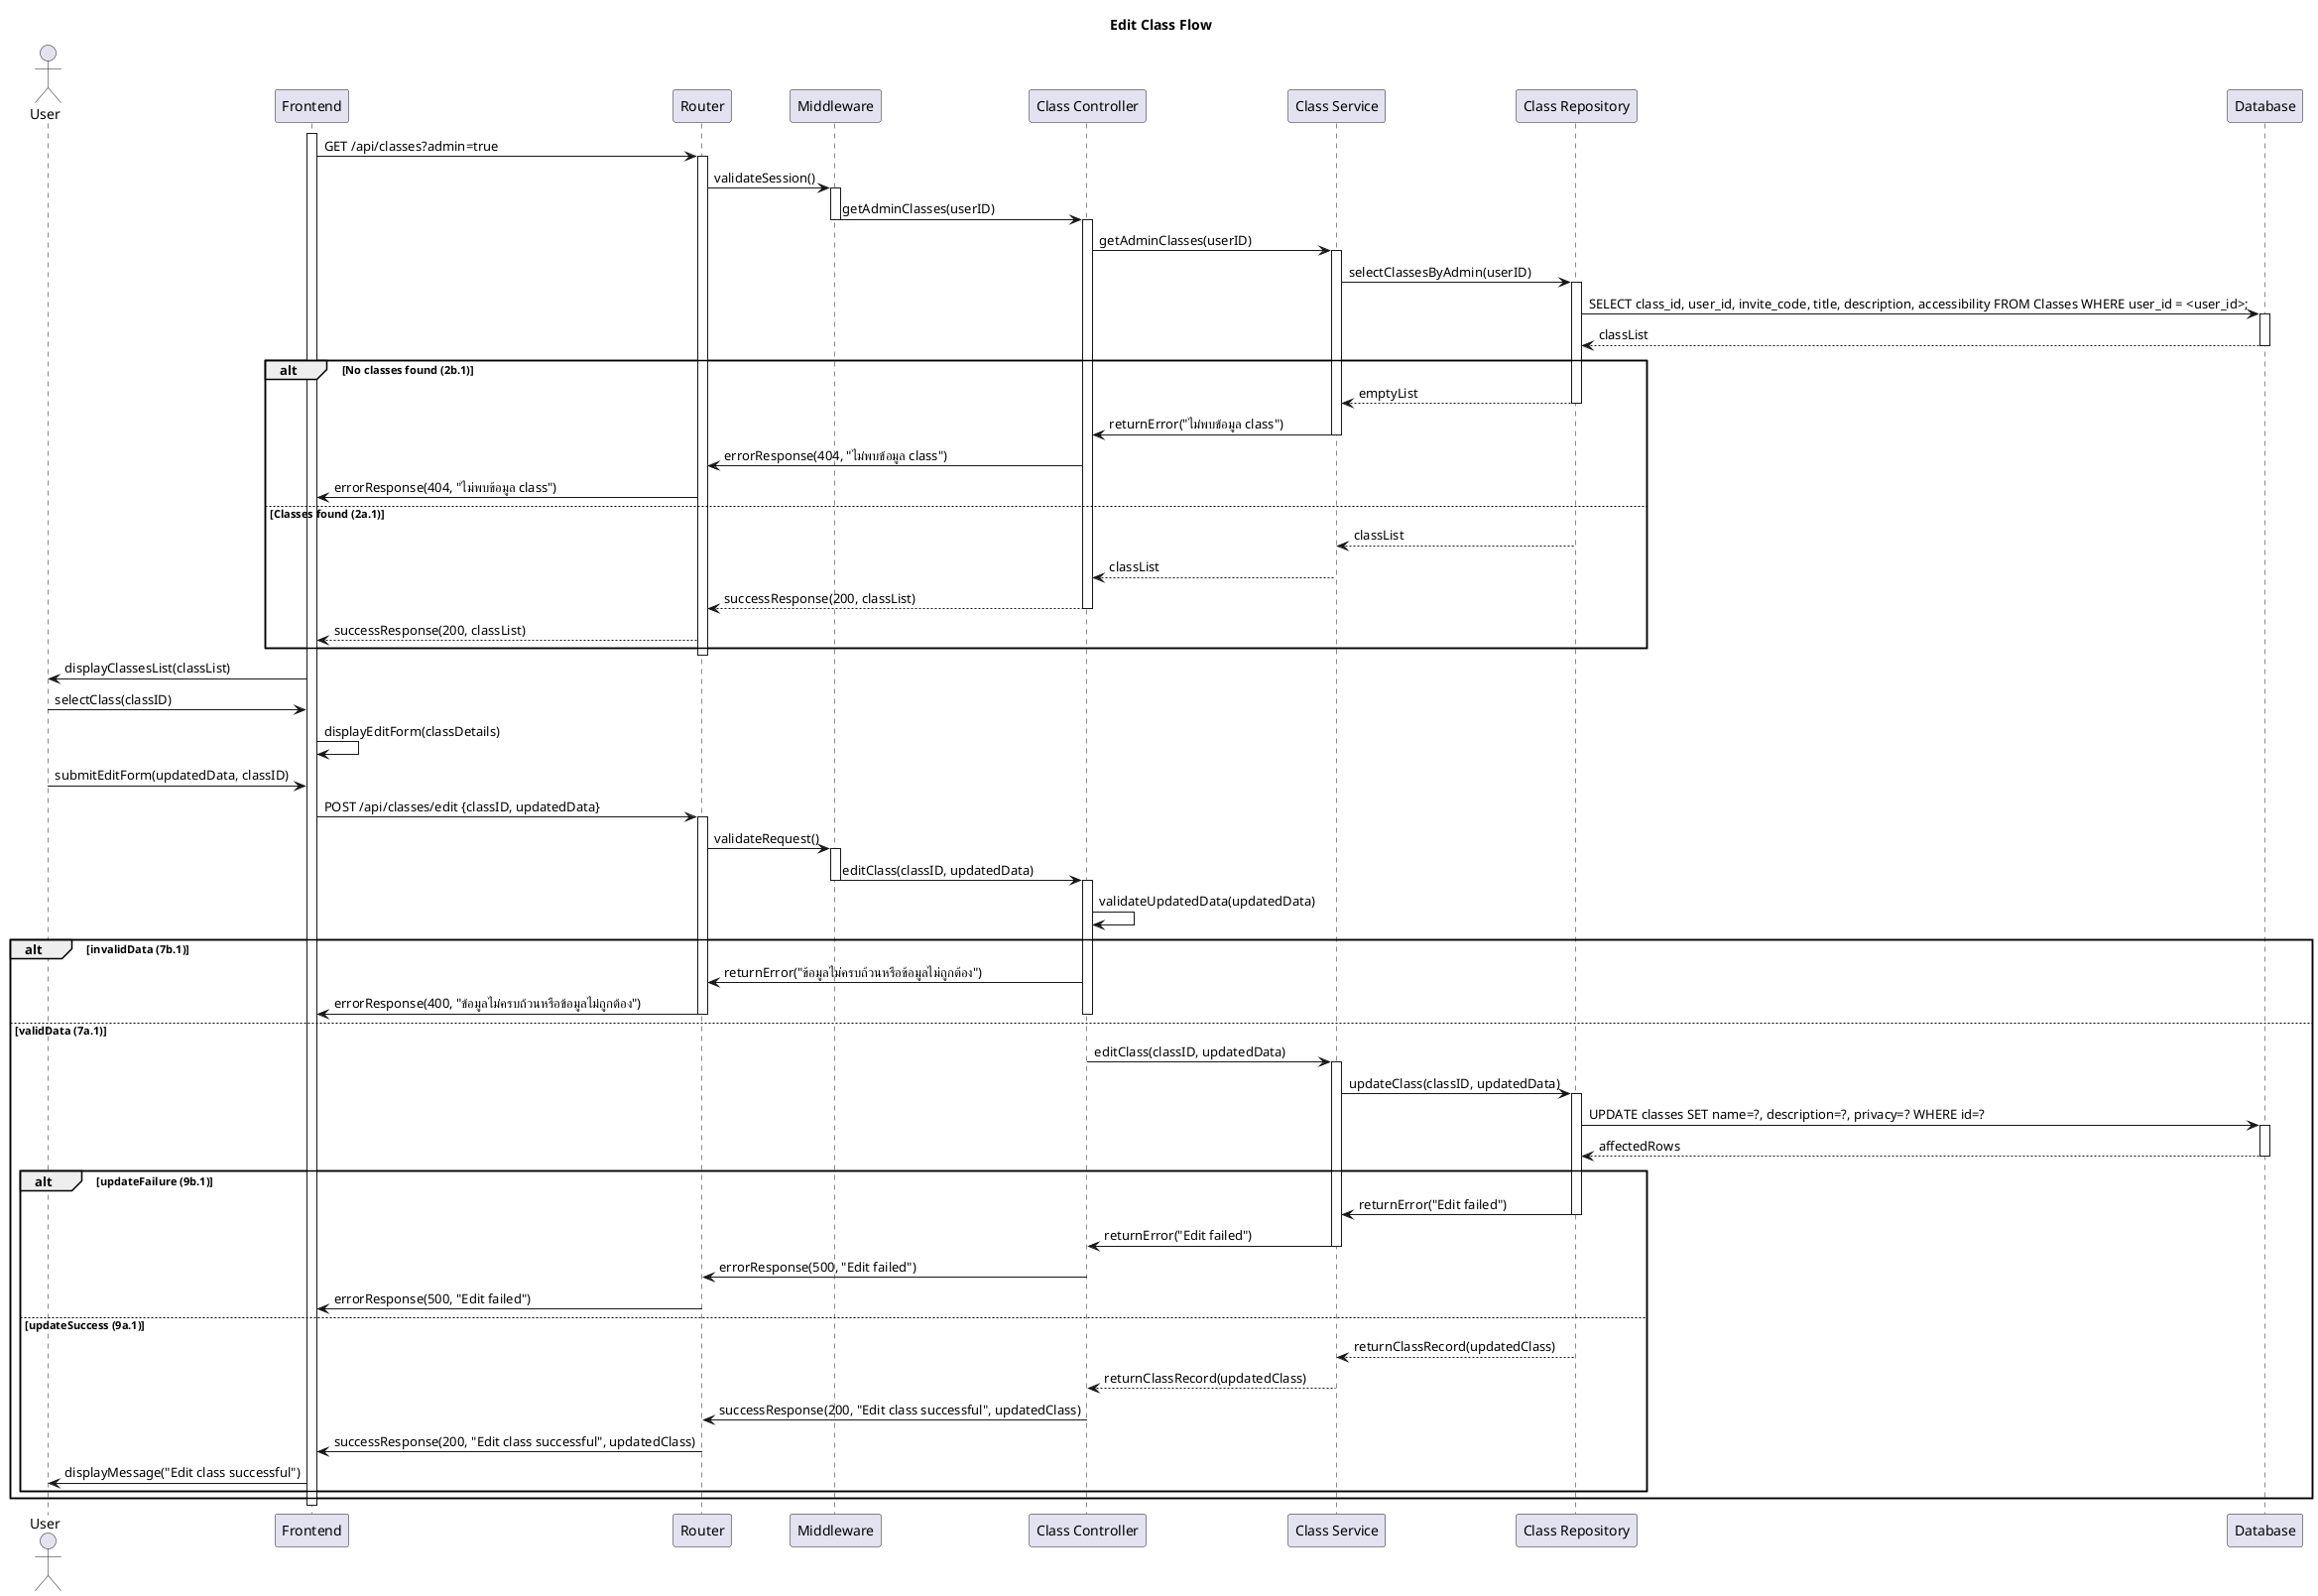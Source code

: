 @startuml
title Edit Class Flow

actor User
participant "Frontend" as FE
participant "Router" as Router
participant "Middleware" as MW
participant "Class Controller" as Controller
participant "Class Service" as Service
participant "Class Repository" as Repository
participant "Database" as DB

'Retrieve Admin Classes'
activate FE
FE -> Router: GET /api/classes?admin=true
activate Router
Router -> MW: validateSession()
activate MW
MW -> Controller: getAdminClasses(userID)
deactivate MW
activate Controller
Controller -> Service: getAdminClasses(userID)
activate Service
Service -> Repository: selectClassesByAdmin(userID)
activate Repository
Repository -> DB: SELECT class_id, user_id, invite_code, title, description, accessibility FROM Classes WHERE user_id = <user_id>;
activate DB
DB --> Repository: classList
deactivate DB
alt No classes found (2b.1)
    Repository --> Service: emptyList
    deactivate Repository
    Service -> Controller: returnError("ไม่พบข้อมูล class")
    deactivate Service
    Controller -> Router: errorResponse(404, "ไม่พบข้อมูล class")
    Router -> FE: errorResponse(404, "ไม่พบข้อมูล class")
else Classes found (2a.1)
    Repository --> Service: classList
    deactivate Repository
    Service --> Controller: classList
    deactivate Service
    Controller --> Router: successResponse(200, classList)
    deactivate Controller
    Router --> FE: successResponse(200, classList)
end
deactivate Router
FE -> User: displayClassesList(classList)

'Edit Class'
User -> FE: selectClass(classID)
FE -> FE: displayEditForm(classDetails)

User -> FE: submitEditForm(updatedData, classID)
FE -> Router: POST /api/classes/edit {classID, updatedData}
activate Router
Router -> MW: validateRequest()
activate MW
MW -> Controller: editClass(classID, updatedData)
deactivate MW
activate Controller
Controller -> Controller: validateUpdatedData(updatedData)
alt invalidData (7b.1)
    Controller -> Router: returnError("ข้อมูลไม่ครบถ้วนหรือข้อมูลไม่ถูกต้อง")
    Router -> FE: errorResponse(400, "ข้อมูลไม่ครบถ้วนหรือข้อมูลไม่ถูกต้อง")
    deactivate Controller
    deactivate Router
else validData (7a.1)
    Controller -> Service: editClass(classID, updatedData)
    activate Service
    Service -> Repository: updateClass(classID, updatedData)
    activate Repository
    Repository -> DB: UPDATE classes SET name=?, description=?, privacy=? WHERE id=?
    activate DB
    DB --> Repository: affectedRows
    deactivate DB
    alt updateFailure (9b.1)
        Repository -> Service: returnError("Edit failed")
        deactivate Repository
        Service -> Controller: returnError("Edit failed")
        deactivate Service
        Controller -> Router: errorResponse(500, "Edit failed")
        Router -> FE: errorResponse(500, "Edit failed")
        deactivate Controller
        deactivate MW
        deactivate Router
    else updateSuccess (9a.1)
        Repository --> Service: returnClassRecord(updatedClass)
        deactivate Repository
        Service --> Controller: returnClassRecord(updatedClass)
        deactivate Service
        Controller -> Router: successResponse(200, "Edit class successful", updatedClass)
        Router -> FE: successResponse(200, "Edit class successful", updatedClass)
        FE -> User: displayMessage("Edit class successful")
        deactivate Controller
        deactivate MW
        deactivate Router
    end
end
deactivate FE

@enduml
